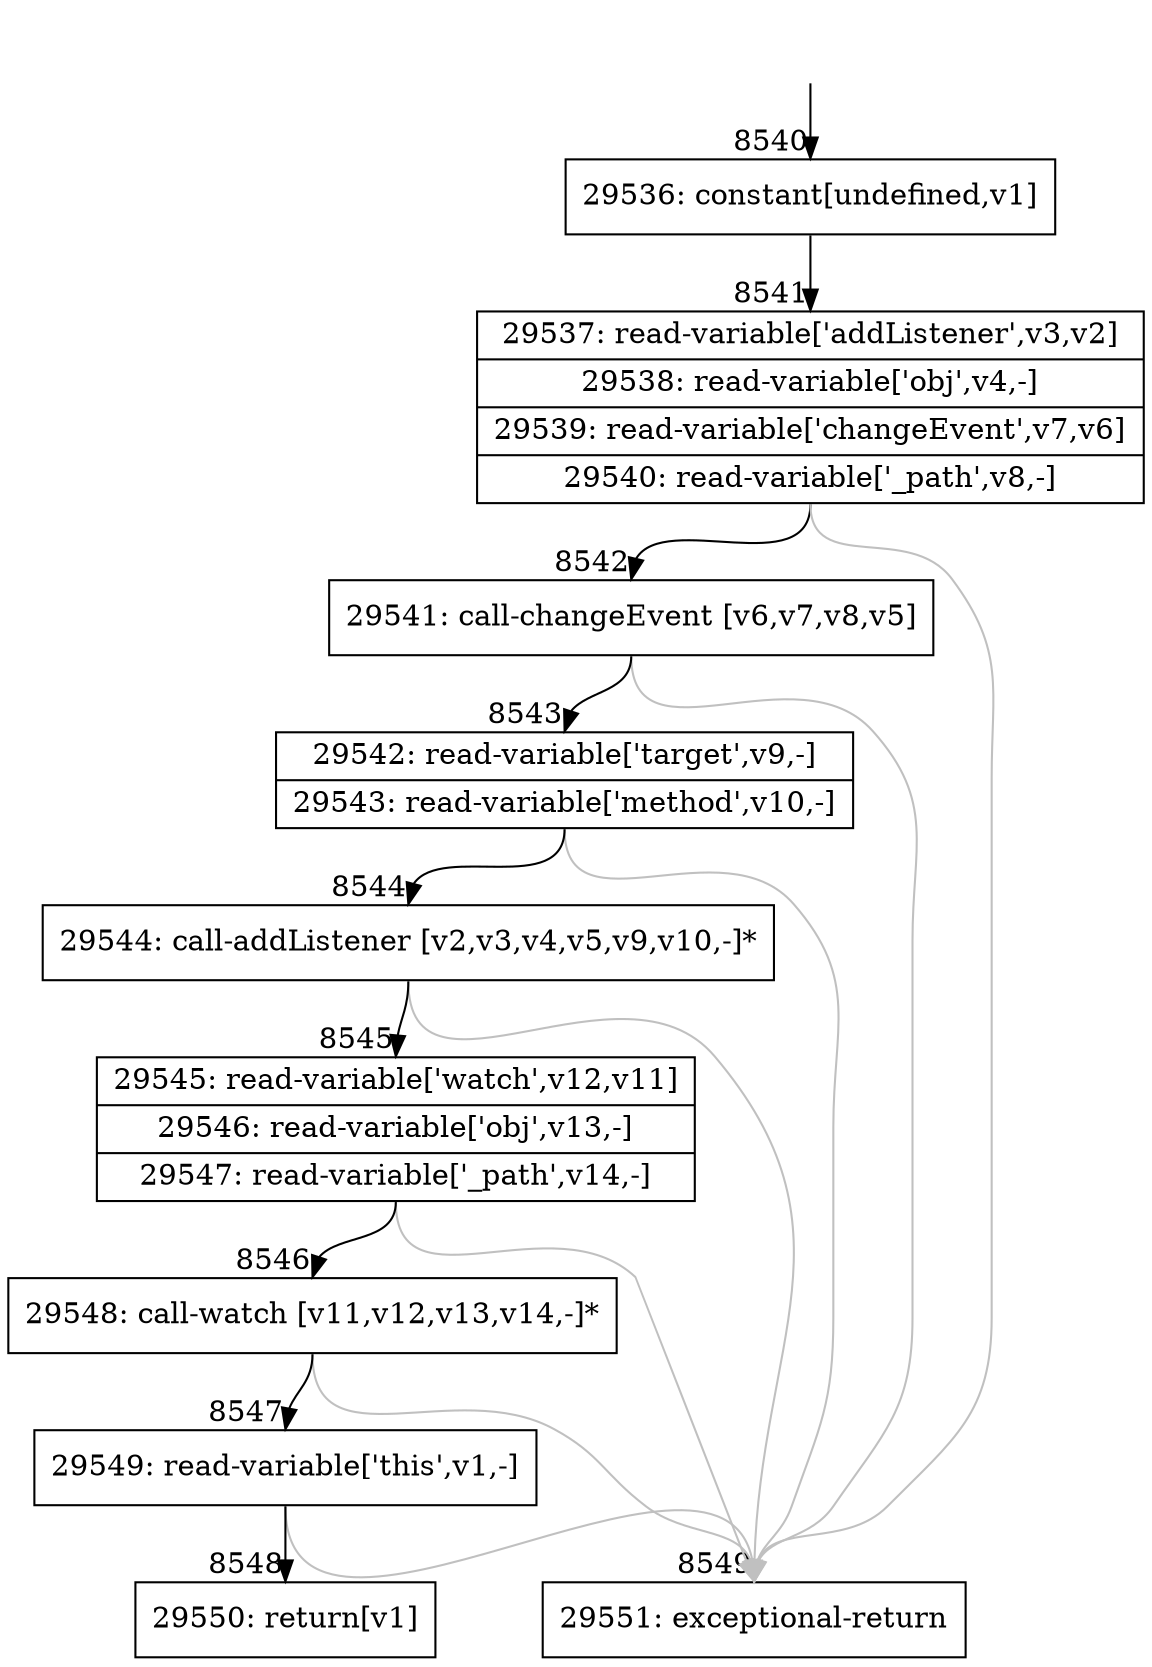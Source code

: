 digraph {
rankdir="TD"
BB_entry714[shape=none,label=""];
BB_entry714 -> BB8540 [tailport=s, headport=n, headlabel="    8540"]
BB8540 [shape=record label="{29536: constant[undefined,v1]}" ] 
BB8540 -> BB8541 [tailport=s, headport=n, headlabel="      8541"]
BB8541 [shape=record label="{29537: read-variable['addListener',v3,v2]|29538: read-variable['obj',v4,-]|29539: read-variable['changeEvent',v7,v6]|29540: read-variable['_path',v8,-]}" ] 
BB8541 -> BB8542 [tailport=s, headport=n, headlabel="      8542"]
BB8541 -> BB8549 [tailport=s, headport=n, color=gray, headlabel="      8549"]
BB8542 [shape=record label="{29541: call-changeEvent [v6,v7,v8,v5]}" ] 
BB8542 -> BB8543 [tailport=s, headport=n, headlabel="      8543"]
BB8542 -> BB8549 [tailport=s, headport=n, color=gray]
BB8543 [shape=record label="{29542: read-variable['target',v9,-]|29543: read-variable['method',v10,-]}" ] 
BB8543 -> BB8544 [tailport=s, headport=n, headlabel="      8544"]
BB8543 -> BB8549 [tailport=s, headport=n, color=gray]
BB8544 [shape=record label="{29544: call-addListener [v2,v3,v4,v5,v9,v10,-]*}" ] 
BB8544 -> BB8545 [tailport=s, headport=n, headlabel="      8545"]
BB8544 -> BB8549 [tailport=s, headport=n, color=gray]
BB8545 [shape=record label="{29545: read-variable['watch',v12,v11]|29546: read-variable['obj',v13,-]|29547: read-variable['_path',v14,-]}" ] 
BB8545 -> BB8546 [tailport=s, headport=n, headlabel="      8546"]
BB8545 -> BB8549 [tailport=s, headport=n, color=gray]
BB8546 [shape=record label="{29548: call-watch [v11,v12,v13,v14,-]*}" ] 
BB8546 -> BB8547 [tailport=s, headport=n, headlabel="      8547"]
BB8546 -> BB8549 [tailport=s, headport=n, color=gray]
BB8547 [shape=record label="{29549: read-variable['this',v1,-]}" ] 
BB8547 -> BB8548 [tailport=s, headport=n, headlabel="      8548"]
BB8547 -> BB8549 [tailport=s, headport=n, color=gray]
BB8548 [shape=record label="{29550: return[v1]}" ] 
BB8549 [shape=record label="{29551: exceptional-return}" ] 
//#$~ 15381
}
